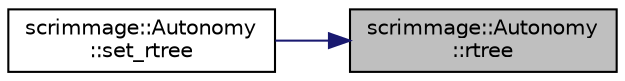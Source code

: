 digraph "scrimmage::Autonomy::rtree"
{
 // LATEX_PDF_SIZE
  edge [fontname="Helvetica",fontsize="10",labelfontname="Helvetica",labelfontsize="10"];
  node [fontname="Helvetica",fontsize="10",shape=record];
  rankdir="RL";
  Node1 [label="scrimmage::Autonomy\l::rtree",height=0.2,width=0.4,color="black", fillcolor="grey75", style="filled", fontcolor="black",tooltip=" "];
  Node1 -> Node2 [dir="back",color="midnightblue",fontsize="10",style="solid",fontname="Helvetica"];
  Node2 [label="scrimmage::Autonomy\l::set_rtree",height=0.2,width=0.4,color="black", fillcolor="white", style="filled",URL="$classscrimmage_1_1Autonomy.html#a39eddf4df13b3d2c34aac597bbd97edf",tooltip=" "];
}
